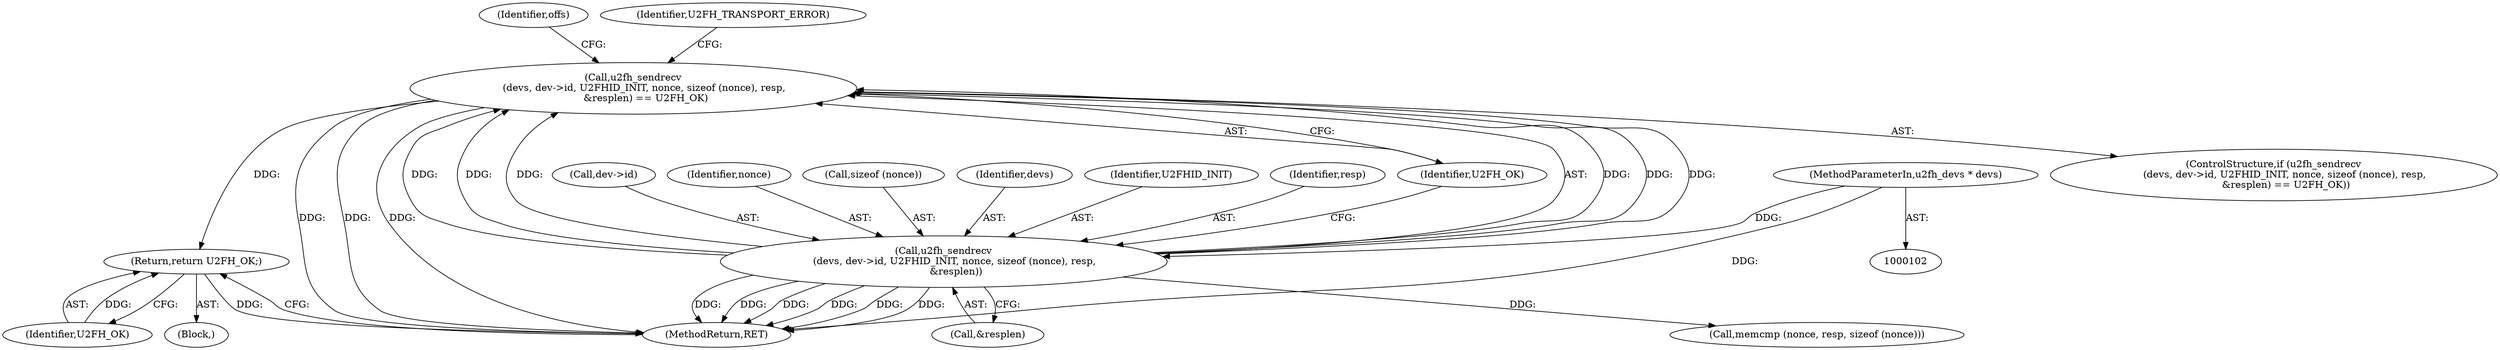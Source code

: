 digraph "0_libu2f-host_e4bb58cc8b6202a421e65f8230217d8ae6e16eb5@API" {
"1000127" [label="(Call,u2fh_sendrecv\n       (devs, dev->id, U2FHID_INIT, nonce, sizeof (nonce), resp,\n        &resplen) == U2FH_OK)"];
"1000128" [label="(Call,u2fh_sendrecv\n       (devs, dev->id, U2FHID_INIT, nonce, sizeof (nonce), resp,\n        &resplen))"];
"1000103" [label="(MethodParameterIn,u2fh_devs * devs)"];
"1000243" [label="(Return,return U2FH_OK;)"];
"1000130" [label="(Call,dev->id)"];
"1000134" [label="(Identifier,nonce)"];
"1000135" [label="(Call,sizeof (nonce))"];
"1000126" [label="(ControlStructure,if (u2fh_sendrecv\n       (devs, dev->id, U2FHID_INIT, nonce, sizeof (nonce), resp,\n        &resplen) == U2FH_OK))"];
"1000138" [label="(Call,&resplen)"];
"1000105" [label="(Block,)"];
"1000129" [label="(Identifier,devs)"];
"1000128" [label="(Call,u2fh_sendrecv\n       (devs, dev->id, U2FHID_INIT, nonce, sizeof (nonce), resp,\n        &resplen))"];
"1000133" [label="(Identifier,U2FHID_INIT)"];
"1000137" [label="(Identifier,resp)"];
"1000103" [label="(MethodParameterIn,u2fh_devs * devs)"];
"1000245" [label="(MethodReturn,RET)"];
"1000243" [label="(Return,return U2FH_OK;)"];
"1000156" [label="(Call,memcmp (nonce, resp, sizeof (nonce)))"];
"1000144" [label="(Identifier,offs)"];
"1000140" [label="(Identifier,U2FH_OK)"];
"1000244" [label="(Identifier,U2FH_OK)"];
"1000242" [label="(Identifier,U2FH_TRANSPORT_ERROR)"];
"1000127" [label="(Call,u2fh_sendrecv\n       (devs, dev->id, U2FHID_INIT, nonce, sizeof (nonce), resp,\n        &resplen) == U2FH_OK)"];
"1000127" -> "1000126"  [label="AST: "];
"1000127" -> "1000140"  [label="CFG: "];
"1000128" -> "1000127"  [label="AST: "];
"1000140" -> "1000127"  [label="AST: "];
"1000144" -> "1000127"  [label="CFG: "];
"1000242" -> "1000127"  [label="CFG: "];
"1000127" -> "1000245"  [label="DDG: "];
"1000127" -> "1000245"  [label="DDG: "];
"1000127" -> "1000245"  [label="DDG: "];
"1000128" -> "1000127"  [label="DDG: "];
"1000128" -> "1000127"  [label="DDG: "];
"1000128" -> "1000127"  [label="DDG: "];
"1000128" -> "1000127"  [label="DDG: "];
"1000128" -> "1000127"  [label="DDG: "];
"1000128" -> "1000127"  [label="DDG: "];
"1000127" -> "1000243"  [label="DDG: "];
"1000128" -> "1000138"  [label="CFG: "];
"1000129" -> "1000128"  [label="AST: "];
"1000130" -> "1000128"  [label="AST: "];
"1000133" -> "1000128"  [label="AST: "];
"1000134" -> "1000128"  [label="AST: "];
"1000135" -> "1000128"  [label="AST: "];
"1000137" -> "1000128"  [label="AST: "];
"1000138" -> "1000128"  [label="AST: "];
"1000140" -> "1000128"  [label="CFG: "];
"1000128" -> "1000245"  [label="DDG: "];
"1000128" -> "1000245"  [label="DDG: "];
"1000128" -> "1000245"  [label="DDG: "];
"1000128" -> "1000245"  [label="DDG: "];
"1000128" -> "1000245"  [label="DDG: "];
"1000128" -> "1000245"  [label="DDG: "];
"1000103" -> "1000128"  [label="DDG: "];
"1000128" -> "1000156"  [label="DDG: "];
"1000103" -> "1000102"  [label="AST: "];
"1000103" -> "1000245"  [label="DDG: "];
"1000243" -> "1000105"  [label="AST: "];
"1000243" -> "1000244"  [label="CFG: "];
"1000244" -> "1000243"  [label="AST: "];
"1000245" -> "1000243"  [label="CFG: "];
"1000243" -> "1000245"  [label="DDG: "];
"1000244" -> "1000243"  [label="DDG: "];
}
